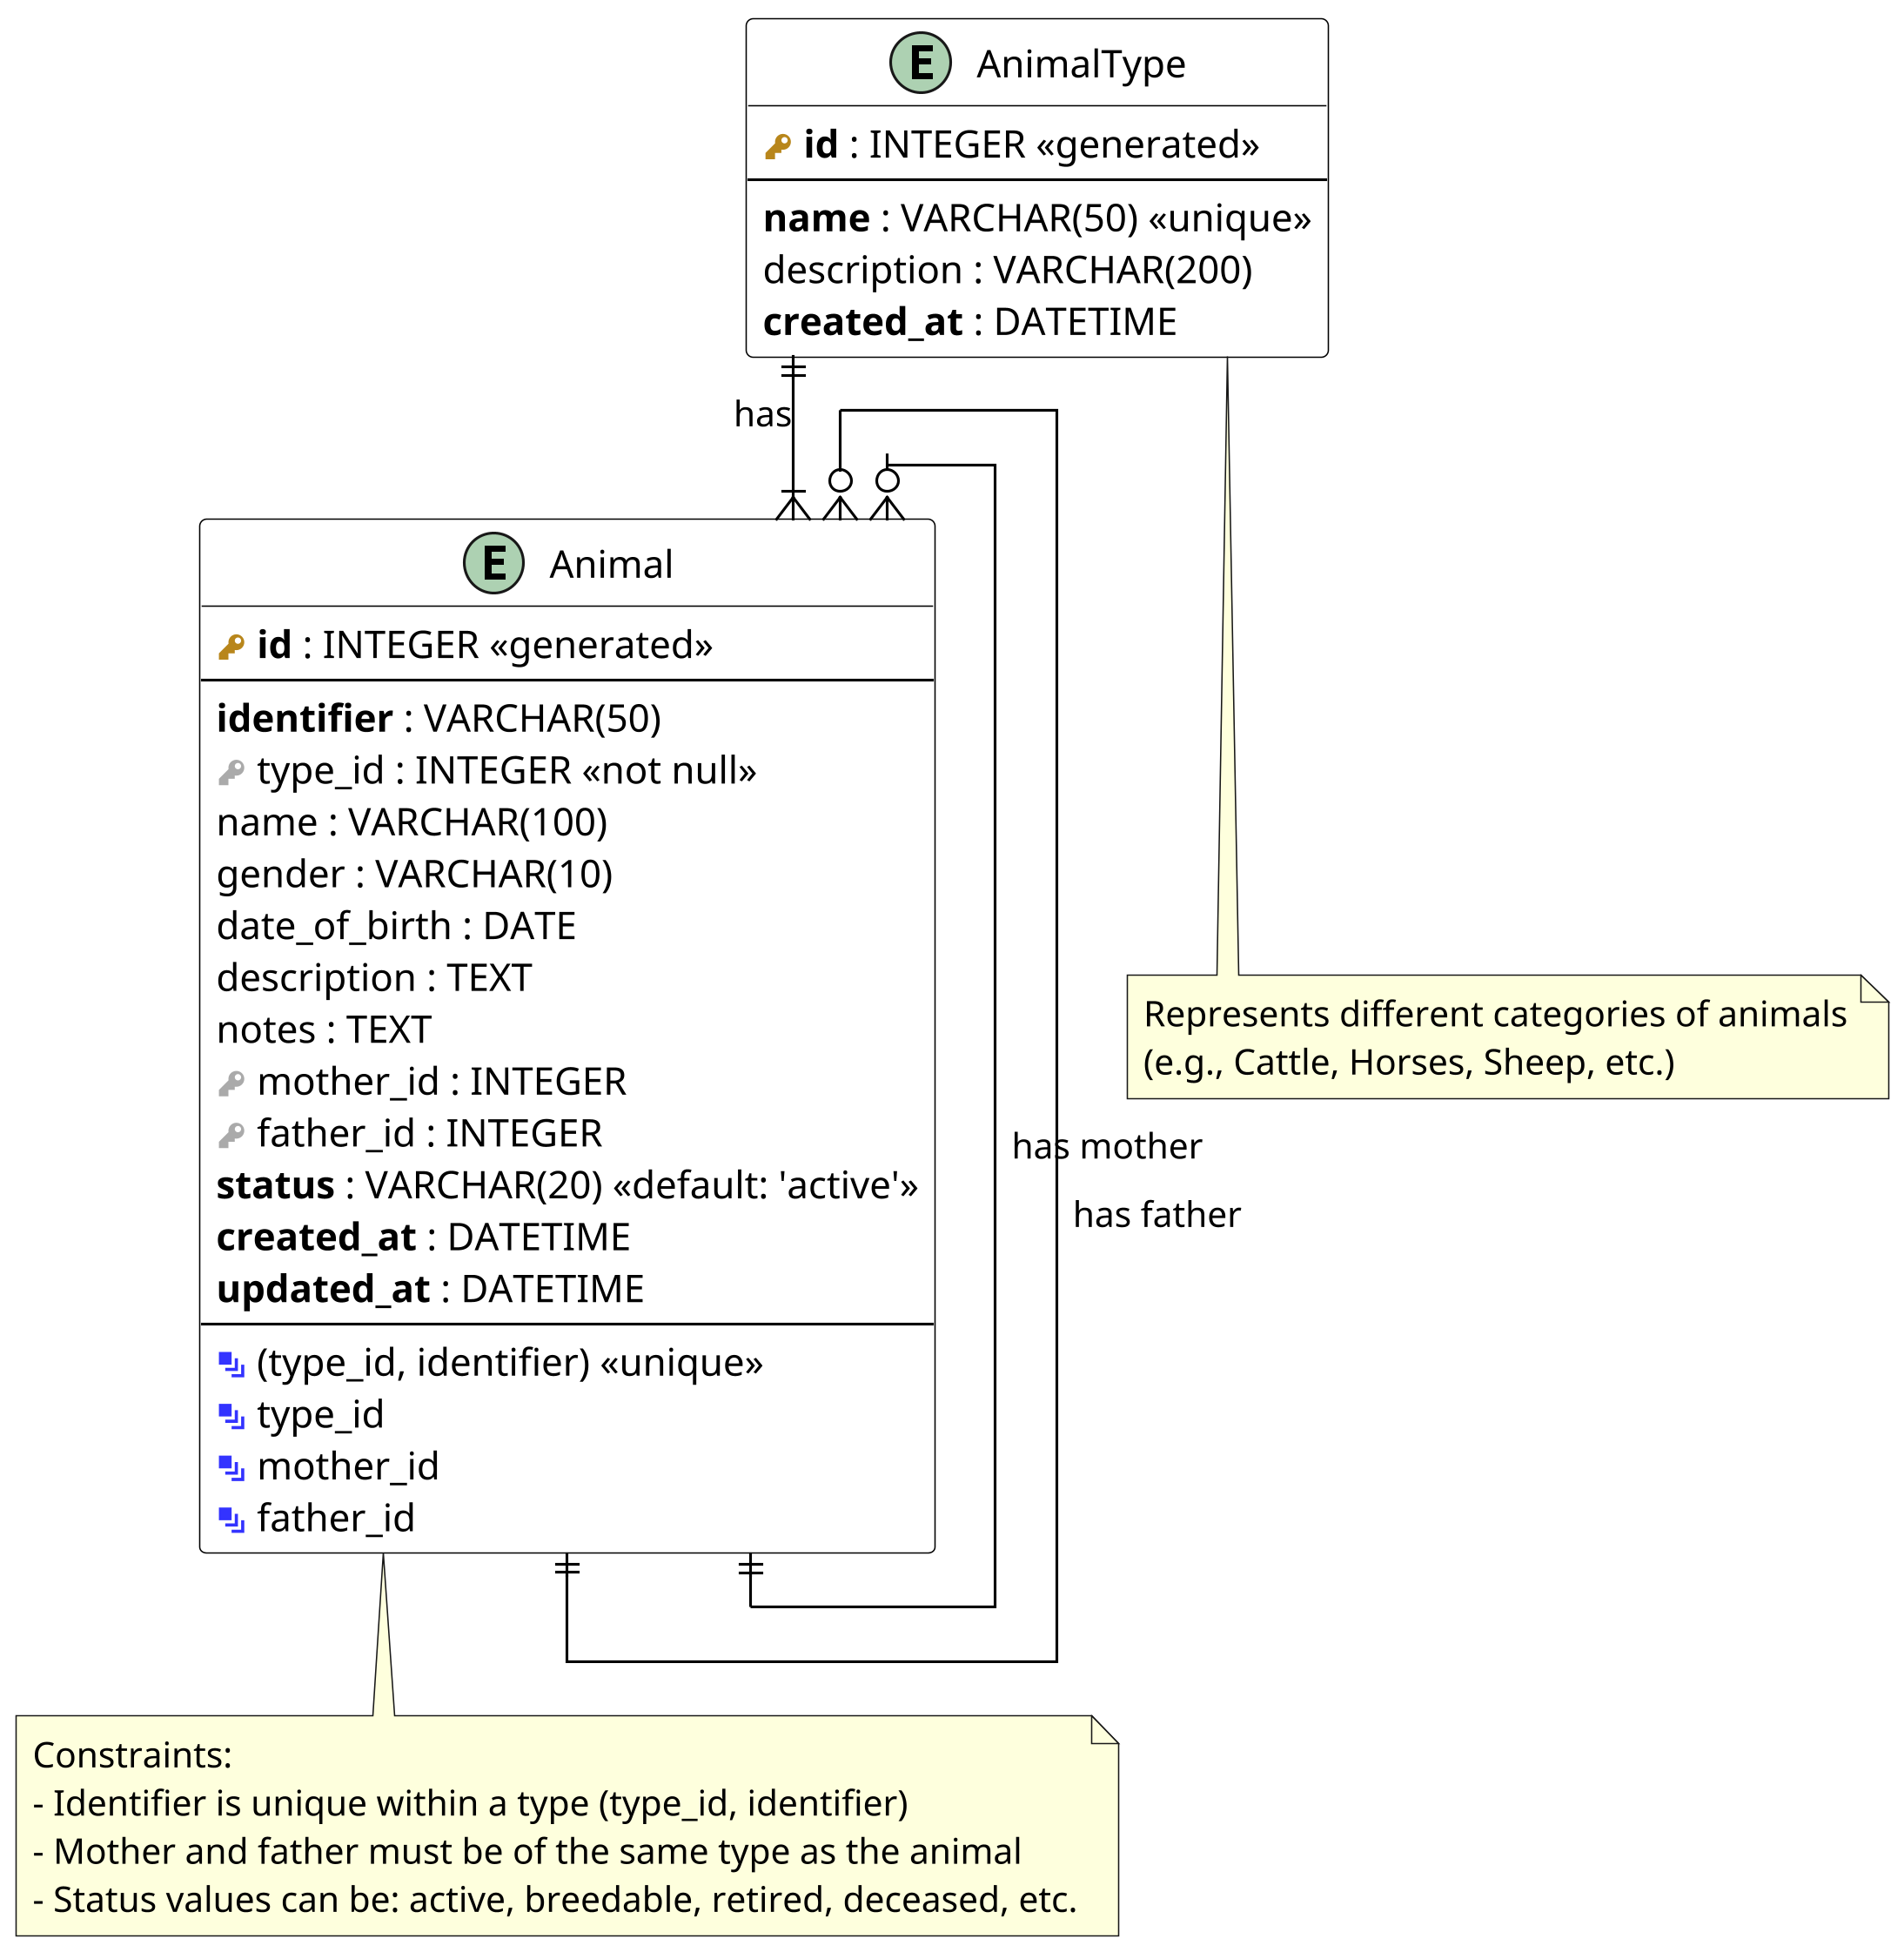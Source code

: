 @startuml Pedigree Tracker ERD

!define PRIMARY_KEY(x) <b><color:#b8861b><&key></color> x</b>
!define FOREIGN_KEY(x) <color:#aaaaaa><&key></color> x
!define REQUIRED(x) <b>x</b>
!define INDEX(x) <color:#3333ff><&layers></color> x

skinparam linetype ortho
skinparam shadowing false
skinparam dpi 300
skinparam monochrome false
skinparam class {
    BackgroundColor white
    ArrowColor black
    BorderColor black
}

entity "AnimalType" as animal_type {
  PRIMARY_KEY(id) : INTEGER <<generated>>
  --
  REQUIRED(name) : VARCHAR(50) <<unique>>
  description : VARCHAR(200)
  REQUIRED(created_at) : DATETIME
}

entity "Animal" as animal {
  PRIMARY_KEY(id) : INTEGER <<generated>>
  --
  REQUIRED(identifier) : VARCHAR(50)
  FOREIGN_KEY(type_id) : INTEGER <<not null>>
  name : VARCHAR(100)
  gender : VARCHAR(10)
  date_of_birth : DATE
  description : TEXT
  notes : TEXT
  FOREIGN_KEY(mother_id) : INTEGER
  FOREIGN_KEY(father_id) : INTEGER
  REQUIRED(status) : VARCHAR(20) <<default: 'active'>>
  REQUIRED(created_at) : DATETIME
  REQUIRED(updated_at) : DATETIME
  --
  INDEX((type_id, identifier)) <<unique>>
  INDEX(type_id)
  INDEX(mother_id)
  INDEX(father_id)
}

' One animal type has many animals
animal_type ||--|{ animal : "has"

' Self-referential relationships for animal
animal }o--|| animal : "has mother"
animal }o--|| animal : "has father"

note bottom of animal
  Constraints:
  - Identifier is unique within a type (type_id, identifier)
  - Mother and father must be of the same type as the animal
  - Status values can be: active, breedable, retired, deceased, etc.
end note

note bottom of animal_type
  Represents different categories of animals
  (e.g., Cattle, Horses, Sheep, etc.)
end note

@enduml
